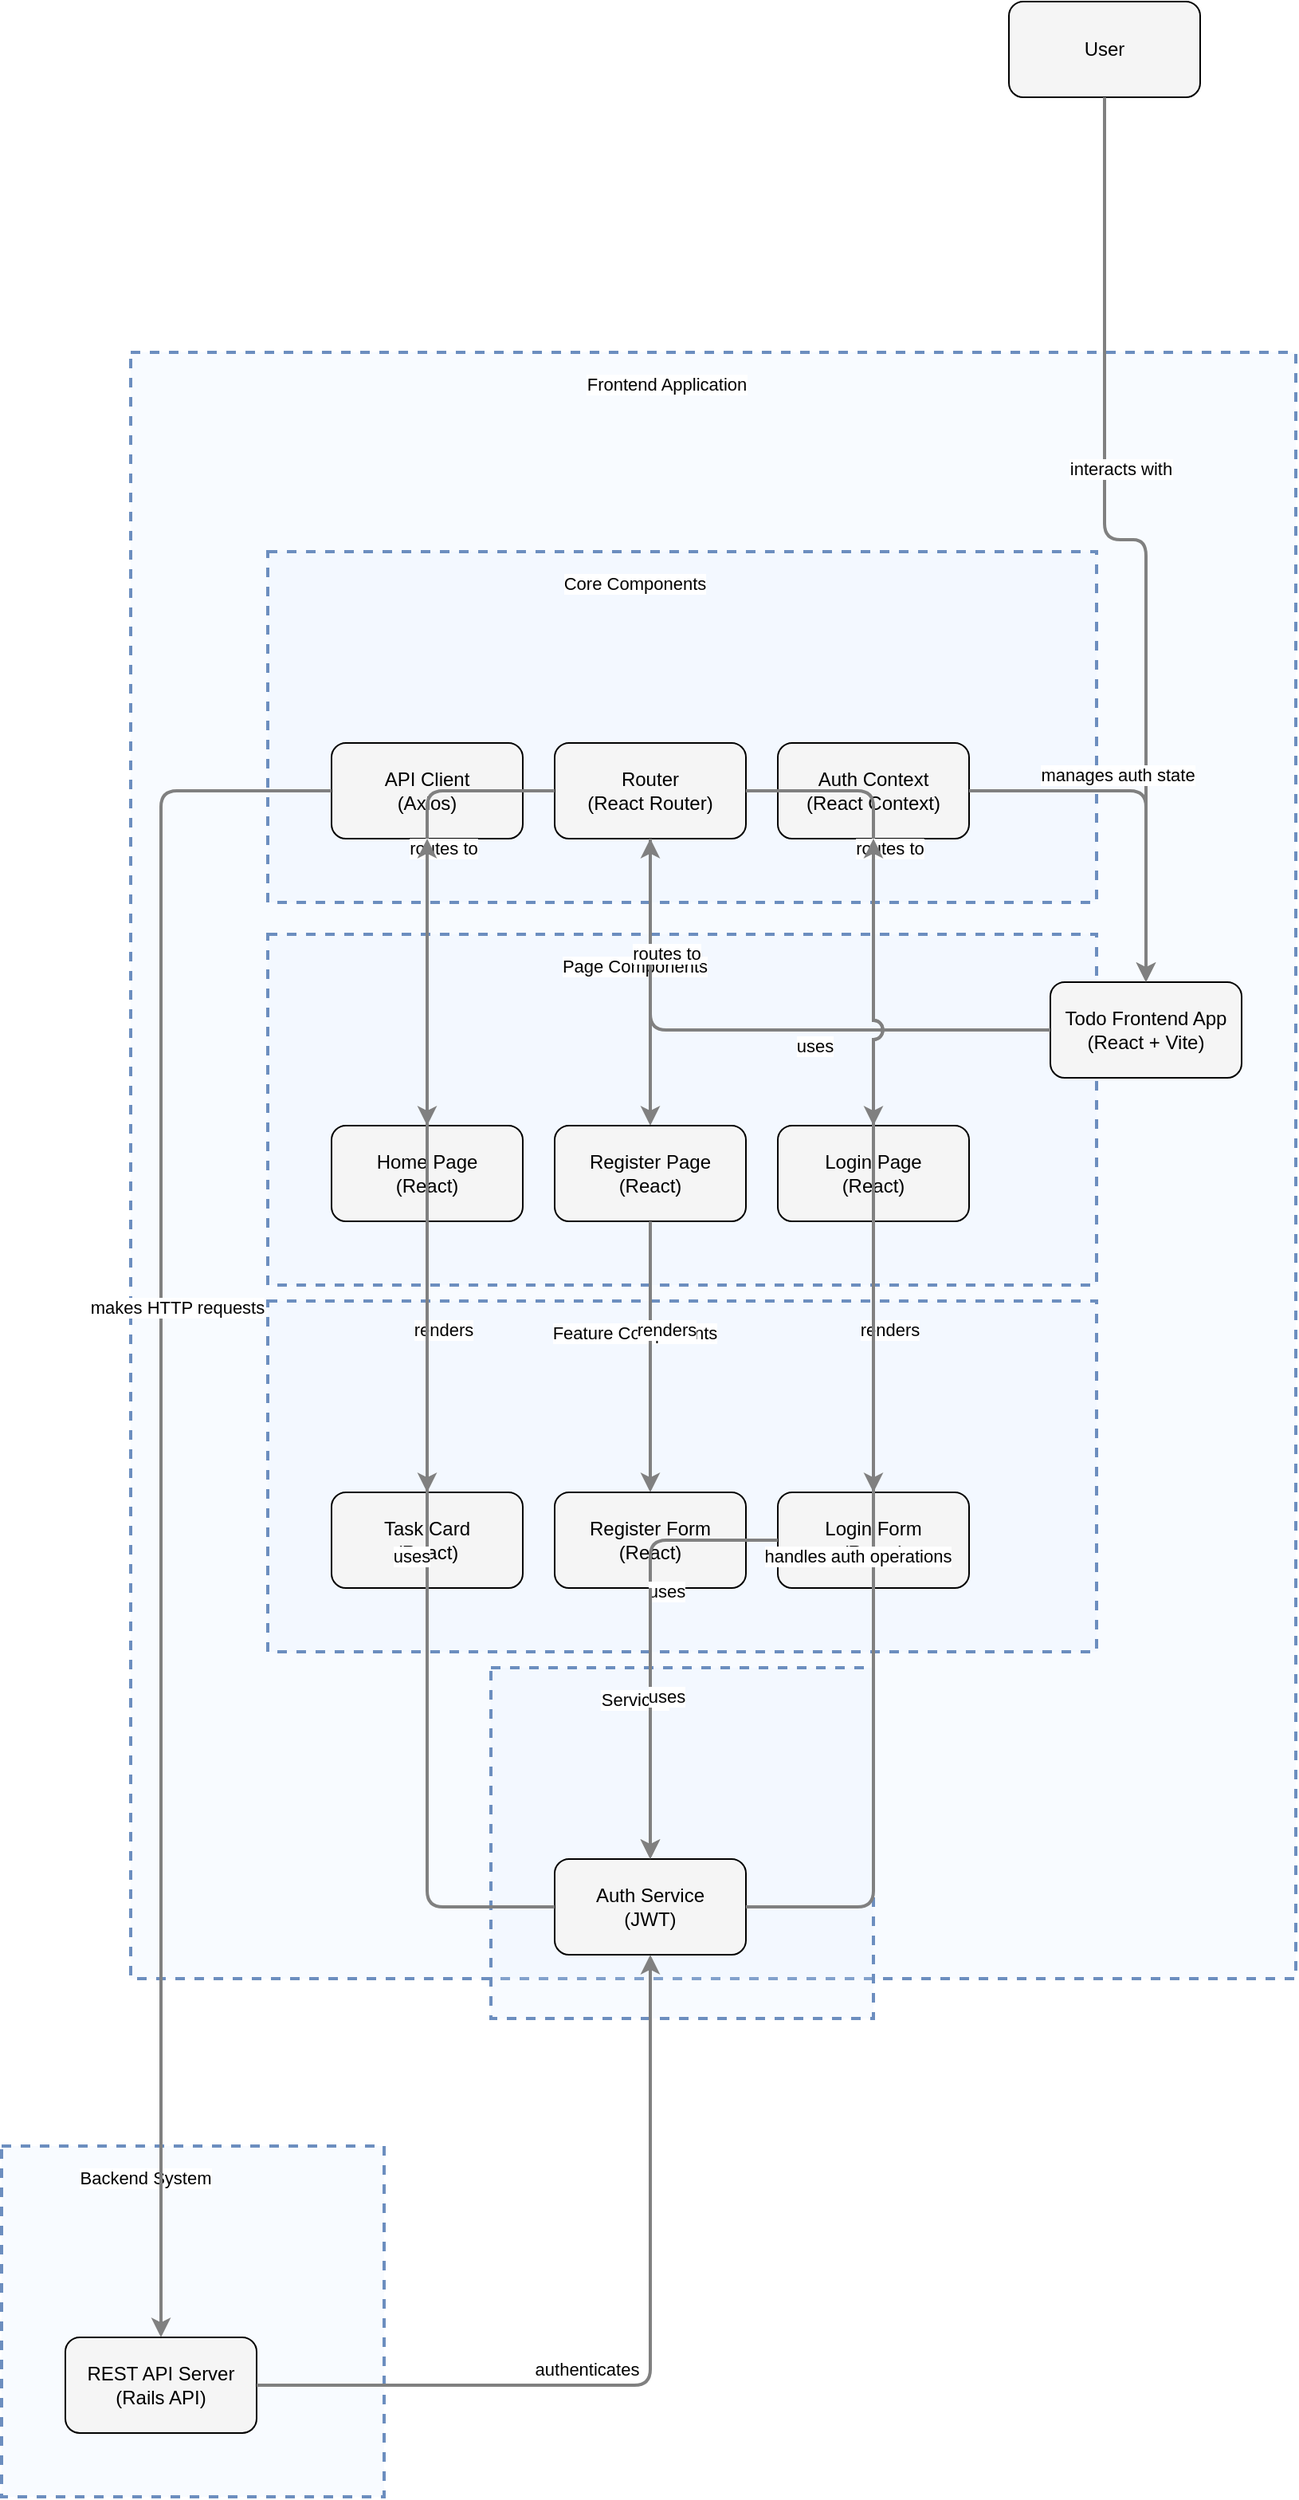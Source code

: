 <?xml version="1.0" encoding="UTF-8"?>
      <mxfile version="14.6.5" type="device">
        <diagram id="codeviz-diagram" name="System Diagram">
          <mxGraphModel dx="1000" dy="1000" grid="1" gridSize="10" guides="1" tooltips="1" connect="1" arrows="1" fold="1" page="1" pageScale="1" pageWidth="1169" pageHeight="827" math="0" shadow="0">
            <root>
              <mxCell id="0"/>
              <mxCell id="1" parent="0"/>
              <mxCell id="Services" value="" style="html=1;whiteSpace=wrap;container=1;fillColor=#dae8fc;strokeColor=#6c8ebf;dashed=1;fillOpacity=20;strokeWidth=2;containerType=none;recursiveResize=0;movable=1;resizable=1;autosize=0;dropTarget=0" vertex="1" parent="subGraph4">
                <mxGeometry x="226" y="825" width="240" height="220" as="geometry"/>
              </mxCell>
              <mxCell id="Services_label" value="Services" style="edgeLabel;html=1;align=center;verticalAlign=middle;resizable=0;labelBackgroundColor=white;spacing=5" vertex="1" parent="subGraph4">
                <mxGeometry x="234" y="833" width="164" height="24" as="geometry"/>
              </mxCell>
<mxCell id="subGraph2" value="" style="html=1;whiteSpace=wrap;container=1;fillColor=#dae8fc;strokeColor=#6c8ebf;dashed=1;fillOpacity=20;strokeWidth=2;containerType=none;recursiveResize=0;movable=1;resizable=1;autosize=0;dropTarget=0" vertex="1" parent="subGraph4">
                <mxGeometry x="86" y="595" width="520" height="220" as="geometry"/>
              </mxCell>
              <mxCell id="subGraph2_label" value="Feature Components" style="edgeLabel;html=1;align=center;verticalAlign=middle;resizable=0;labelBackgroundColor=white;spacing=5" vertex="1" parent="subGraph4">
                <mxGeometry x="94" y="603" width="444" height="24" as="geometry"/>
              </mxCell>
<mxCell id="subGraph1" value="" style="html=1;whiteSpace=wrap;container=1;fillColor=#dae8fc;strokeColor=#6c8ebf;dashed=1;fillOpacity=20;strokeWidth=2;containerType=none;recursiveResize=0;movable=1;resizable=1;autosize=0;dropTarget=0" vertex="1" parent="subGraph4">
                <mxGeometry x="86" y="365" width="520" height="220" as="geometry"/>
              </mxCell>
              <mxCell id="subGraph1_label" value="Page Components" style="edgeLabel;html=1;align=center;verticalAlign=middle;resizable=0;labelBackgroundColor=white;spacing=5" vertex="1" parent="subGraph4">
                <mxGeometry x="94" y="373" width="444" height="24" as="geometry"/>
              </mxCell>
<mxCell id="subGraph0" value="" style="html=1;whiteSpace=wrap;container=1;fillColor=#dae8fc;strokeColor=#6c8ebf;dashed=1;fillOpacity=20;strokeWidth=2;containerType=none;recursiveResize=0;movable=1;resizable=1;autosize=0;dropTarget=0" vertex="1" parent="subGraph4">
                <mxGeometry x="86" y="125" width="520" height="220" as="geometry"/>
              </mxCell>
              <mxCell id="subGraph0_label" value="Core Components" style="edgeLabel;html=1;align=center;verticalAlign=middle;resizable=0;labelBackgroundColor=white;spacing=5" vertex="1" parent="subGraph4">
                <mxGeometry x="94" y="133" width="444" height="24" as="geometry"/>
              </mxCell>
<mxCell id="subGraph5" value="" style="html=1;whiteSpace=wrap;container=1;fillColor=#dae8fc;strokeColor=#6c8ebf;dashed=1;fillOpacity=20;strokeWidth=2;containerType=none;recursiveResize=0;movable=1;resizable=1;autosize=0;dropTarget=0" vertex="1" parent="1">
                <mxGeometry x="35" y="1357" width="240" height="220" as="geometry"/>
              </mxCell>
              <mxCell id="subGraph5_label" value="Backend System" style="edgeLabel;html=1;align=center;verticalAlign=middle;resizable=0;labelBackgroundColor=white;spacing=5" vertex="1" parent="1">
                <mxGeometry x="43" y="1365" width="164" height="24" as="geometry"/>
              </mxCell>
<mxCell id="subGraph4" value="" style="html=1;whiteSpace=wrap;container=1;fillColor=#dae8fc;strokeColor=#6c8ebf;dashed=1;fillOpacity=20;strokeWidth=2;containerType=none;recursiveResize=0;movable=1;resizable=1;autosize=0;dropTarget=0" vertex="1" parent="1">
                <mxGeometry x="116" y="232" width="731" height="1020" as="geometry"/>
              </mxCell>
              <mxCell id="subGraph4_label" value="Frontend Application" style="edgeLabel;html=1;align=center;verticalAlign=middle;resizable=0;labelBackgroundColor=white;spacing=5" vertex="1" parent="1">
                <mxGeometry x="124" y="240" width="655" height="24" as="geometry"/>
              </mxCell>
              <mxCell id="User" value="User" style="rounded=1;whiteSpace=wrap;html=1;fillColor=#f5f5f5" vertex="1" parent="1">
                    <mxGeometry x="667" y="12" width="120" height="60" as="geometry"/>
                  </mxCell>
<mxCell id="FrontendApp" value="Todo Frontend App&lt;br&gt;(React + Vite)" style="rounded=1;whiteSpace=wrap;html=1;fillColor=#f5f5f5" vertex="1" parent="subGraph4">
                    <mxGeometry x="577" y="395" width="120" height="60" as="geometry"/>
                  </mxCell>
<mxCell id="Router" value="Router&lt;br&gt;(React Router)" style="rounded=1;whiteSpace=wrap;html=1;fillColor=#f5f5f5" vertex="1" parent="subGraph0">
                    <mxGeometry x="180" y="120" width="120" height="60" as="geometry"/>
                  </mxCell>
<mxCell id="AuthContext" value="Auth Context&lt;br&gt;(React Context)" style="rounded=1;whiteSpace=wrap;html=1;fillColor=#f5f5f5" vertex="1" parent="subGraph0">
                    <mxGeometry x="320" y="120" width="120" height="60" as="geometry"/>
                  </mxCell>
<mxCell id="APIClient" value="API Client&lt;br&gt;(Axios)" style="rounded=1;whiteSpace=wrap;html=1;fillColor=#f5f5f5" vertex="1" parent="subGraph0">
                    <mxGeometry x="40" y="120" width="120" height="60" as="geometry"/>
                  </mxCell>
<mxCell id="LoginPage" value="Login Page&lt;br&gt;(React)" style="rounded=1;whiteSpace=wrap;html=1;fillColor=#f5f5f5" vertex="1" parent="subGraph1">
                    <mxGeometry x="320" y="120" width="120" height="60" as="geometry"/>
                  </mxCell>
<mxCell id="RegisterPage" value="Register Page&lt;br&gt;(React)" style="rounded=1;whiteSpace=wrap;html=1;fillColor=#f5f5f5" vertex="1" parent="subGraph1">
                    <mxGeometry x="180" y="120" width="120" height="60" as="geometry"/>
                  </mxCell>
<mxCell id="HomePage" value="Home Page&lt;br&gt;(React)" style="rounded=1;whiteSpace=wrap;html=1;fillColor=#f5f5f5" vertex="1" parent="subGraph1">
                    <mxGeometry x="40" y="120" width="120" height="60" as="geometry"/>
                  </mxCell>
<mxCell id="CardTask" value="Task Card&lt;br&gt;(React)" style="rounded=1;whiteSpace=wrap;html=1;fillColor=#f5f5f5" vertex="1" parent="subGraph2">
                    <mxGeometry x="40" y="120" width="120" height="60" as="geometry"/>
                  </mxCell>
<mxCell id="CardLogin" value="Login Form&lt;br&gt;(React)" style="rounded=1;whiteSpace=wrap;html=1;fillColor=#f5f5f5" vertex="1" parent="subGraph2">
                    <mxGeometry x="320" y="120" width="120" height="60" as="geometry"/>
                  </mxCell>
<mxCell id="CardRegister" value="Register Form&lt;br&gt;(React)" style="rounded=1;whiteSpace=wrap;html=1;fillColor=#f5f5f5" vertex="1" parent="subGraph2">
                    <mxGeometry x="180" y="120" width="120" height="60" as="geometry"/>
                  </mxCell>
<mxCell id="AuthService" value="Auth Service&lt;br&gt;(JWT)" style="rounded=1;whiteSpace=wrap;html=1;fillColor=#f5f5f5" vertex="1" parent="Services">
                    <mxGeometry x="40" y="120" width="120" height="60" as="geometry"/>
                  </mxCell>
<mxCell id="APIServer" value="REST API Server&lt;br&gt;(Rails API)" style="rounded=1;whiteSpace=wrap;html=1;fillColor=#f5f5f5" vertex="1" parent="subGraph5">
                    <mxGeometry x="40" y="120" width="120" height="60" as="geometry"/>
                  </mxCell>
              <mxCell id="edge-L_User_FrontendApp_0" style="edgeStyle=orthogonalEdgeStyle;rounded=1;orthogonalLoop=1;jettySize=auto;html=1;strokeColor=#808080;strokeWidth=2;jumpStyle=arc;jumpSize=10;spacing=15;labelBackgroundColor=white;labelBorderColor=none" edge="1" parent="1" source="User" target="FrontendApp">
                  <mxGeometry relative="1" as="geometry"/>
                </mxCell>
                <mxCell id="edge-L_User_FrontendApp_0_label" value="interacts with" style="edgeLabel;html=1;align=center;verticalAlign=middle;resizable=0;points=[];" vertex="1" connectable="0" parent="edge-L_User_FrontendApp_0">
                  <mxGeometry x="-0.2" y="10" relative="1" as="geometry">
                    <mxPoint as="offset"/>
                  </mxGeometry>
                </mxCell>
<mxCell id="edge-L_FrontendApp_Router_1" style="edgeStyle=orthogonalEdgeStyle;rounded=1;orthogonalLoop=1;jettySize=auto;html=1;strokeColor=#808080;strokeWidth=2;jumpStyle=arc;jumpSize=10;spacing=15;labelBackgroundColor=white;labelBorderColor=none" edge="1" parent="1" source="FrontendApp" target="Router">
                  <mxGeometry relative="1" as="geometry"/>
                </mxCell>
                <mxCell id="edge-L_FrontendApp_Router_1_label" value="uses" style="edgeLabel;html=1;align=center;verticalAlign=middle;resizable=0;points=[];" vertex="1" connectable="0" parent="edge-L_FrontendApp_Router_1">
                  <mxGeometry x="-0.2" y="10" relative="1" as="geometry">
                    <mxPoint as="offset"/>
                  </mxGeometry>
                </mxCell>
<mxCell id="edge-L_Router_LoginPage_2" style="edgeStyle=orthogonalEdgeStyle;rounded=1;orthogonalLoop=1;jettySize=auto;html=1;strokeColor=#808080;strokeWidth=2;jumpStyle=arc;jumpSize=10;spacing=15;labelBackgroundColor=white;labelBorderColor=none" edge="1" parent="1" source="Router" target="LoginPage">
                  <mxGeometry relative="1" as="geometry"/>
                </mxCell>
                <mxCell id="edge-L_Router_LoginPage_2_label" value="routes to" style="edgeLabel;html=1;align=center;verticalAlign=middle;resizable=0;points=[];" vertex="1" connectable="0" parent="edge-L_Router_LoginPage_2">
                  <mxGeometry x="-0.2" y="10" relative="1" as="geometry">
                    <mxPoint as="offset"/>
                  </mxGeometry>
                </mxCell>
<mxCell id="edge-L_Router_RegisterPage_3" style="edgeStyle=orthogonalEdgeStyle;rounded=1;orthogonalLoop=1;jettySize=auto;html=1;strokeColor=#808080;strokeWidth=2;jumpStyle=arc;jumpSize=10;spacing=15;labelBackgroundColor=white;labelBorderColor=none" edge="1" parent="1" source="Router" target="RegisterPage">
                  <mxGeometry relative="1" as="geometry"/>
                </mxCell>
                <mxCell id="edge-L_Router_RegisterPage_3_label" value="routes to" style="edgeLabel;html=1;align=center;verticalAlign=middle;resizable=0;points=[];" vertex="1" connectable="0" parent="edge-L_Router_RegisterPage_3">
                  <mxGeometry x="-0.2" y="10" relative="1" as="geometry">
                    <mxPoint as="offset"/>
                  </mxGeometry>
                </mxCell>
<mxCell id="edge-L_Router_HomePage_4" style="edgeStyle=orthogonalEdgeStyle;rounded=1;orthogonalLoop=1;jettySize=auto;html=1;strokeColor=#808080;strokeWidth=2;jumpStyle=arc;jumpSize=10;spacing=15;labelBackgroundColor=white;labelBorderColor=none" edge="1" parent="1" source="Router" target="HomePage">
                  <mxGeometry relative="1" as="geometry"/>
                </mxCell>
                <mxCell id="edge-L_Router_HomePage_4_label" value="routes to" style="edgeLabel;html=1;align=center;verticalAlign=middle;resizable=0;points=[];" vertex="1" connectable="0" parent="edge-L_Router_HomePage_4">
                  <mxGeometry x="-0.2" y="10" relative="1" as="geometry">
                    <mxPoint as="offset"/>
                  </mxGeometry>
                </mxCell>
<mxCell id="edge-L_HomePage_CardTask_5" style="edgeStyle=orthogonalEdgeStyle;rounded=1;orthogonalLoop=1;jettySize=auto;html=1;strokeColor=#808080;strokeWidth=2;jumpStyle=arc;jumpSize=10;spacing=15;labelBackgroundColor=white;labelBorderColor=none" edge="1" parent="1" source="HomePage" target="CardTask">
                  <mxGeometry relative="1" as="geometry"/>
                </mxCell>
                <mxCell id="edge-L_HomePage_CardTask_5_label" value="renders" style="edgeLabel;html=1;align=center;verticalAlign=middle;resizable=0;points=[];" vertex="1" connectable="0" parent="edge-L_HomePage_CardTask_5">
                  <mxGeometry x="-0.2" y="10" relative="1" as="geometry">
                    <mxPoint as="offset"/>
                  </mxGeometry>
                </mxCell>
<mxCell id="edge-L_LoginPage_CardLogin_6" style="edgeStyle=orthogonalEdgeStyle;rounded=1;orthogonalLoop=1;jettySize=auto;html=1;strokeColor=#808080;strokeWidth=2;jumpStyle=arc;jumpSize=10;spacing=15;labelBackgroundColor=white;labelBorderColor=none" edge="1" parent="1" source="LoginPage" target="CardLogin">
                  <mxGeometry relative="1" as="geometry"/>
                </mxCell>
                <mxCell id="edge-L_LoginPage_CardLogin_6_label" value="renders" style="edgeLabel;html=1;align=center;verticalAlign=middle;resizable=0;points=[];" vertex="1" connectable="0" parent="edge-L_LoginPage_CardLogin_6">
                  <mxGeometry x="-0.2" y="10" relative="1" as="geometry">
                    <mxPoint as="offset"/>
                  </mxGeometry>
                </mxCell>
<mxCell id="edge-L_RegisterPage_CardRegister_7" style="edgeStyle=orthogonalEdgeStyle;rounded=1;orthogonalLoop=1;jettySize=auto;html=1;strokeColor=#808080;strokeWidth=2;jumpStyle=arc;jumpSize=10;spacing=15;labelBackgroundColor=white;labelBorderColor=none" edge="1" parent="1" source="RegisterPage" target="CardRegister">
                  <mxGeometry relative="1" as="geometry"/>
                </mxCell>
                <mxCell id="edge-L_RegisterPage_CardRegister_7_label" value="renders" style="edgeLabel;html=1;align=center;verticalAlign=middle;resizable=0;points=[];" vertex="1" connectable="0" parent="edge-L_RegisterPage_CardRegister_7">
                  <mxGeometry x="-0.2" y="10" relative="1" as="geometry">
                    <mxPoint as="offset"/>
                  </mxGeometry>
                </mxCell>
<mxCell id="edge-L_AuthContext_FrontendApp_8" style="edgeStyle=orthogonalEdgeStyle;rounded=1;orthogonalLoop=1;jettySize=auto;html=1;strokeColor=#808080;strokeWidth=2;jumpStyle=arc;jumpSize=10;spacing=15;labelBackgroundColor=white;labelBorderColor=none" edge="1" parent="1" source="AuthContext" target="FrontendApp">
                  <mxGeometry relative="1" as="geometry"/>
                </mxCell>
                <mxCell id="edge-L_AuthContext_FrontendApp_8_label" value="manages auth state" style="edgeLabel;html=1;align=center;verticalAlign=middle;resizable=0;points=[];" vertex="1" connectable="0" parent="edge-L_AuthContext_FrontendApp_8">
                  <mxGeometry x="-0.2" y="10" relative="1" as="geometry">
                    <mxPoint as="offset"/>
                  </mxGeometry>
                </mxCell>
<mxCell id="edge-L_AuthService_AuthContext_9" style="edgeStyle=orthogonalEdgeStyle;rounded=1;orthogonalLoop=1;jettySize=auto;html=1;strokeColor=#808080;strokeWidth=2;jumpStyle=arc;jumpSize=10;spacing=15;labelBackgroundColor=white;labelBorderColor=none" edge="1" parent="1" source="AuthService" target="AuthContext">
                  <mxGeometry relative="1" as="geometry"/>
                </mxCell>
                <mxCell id="edge-L_AuthService_AuthContext_9_label" value="handles auth operations" style="edgeLabel;html=1;align=center;verticalAlign=middle;resizable=0;points=[];" vertex="1" connectable="0" parent="edge-L_AuthService_AuthContext_9">
                  <mxGeometry x="-0.2" y="10" relative="1" as="geometry">
                    <mxPoint as="offset"/>
                  </mxGeometry>
                </mxCell>
<mxCell id="edge-L_APIClient_APIServer_10" style="edgeStyle=orthogonalEdgeStyle;rounded=1;orthogonalLoop=1;jettySize=auto;html=1;strokeColor=#808080;strokeWidth=2;jumpStyle=arc;jumpSize=10;spacing=15;labelBackgroundColor=white;labelBorderColor=none" edge="1" parent="1" source="APIClient" target="APIServer">
                  <mxGeometry relative="1" as="geometry"/>
                </mxCell>
                <mxCell id="edge-L_APIClient_APIServer_10_label" value="makes HTTP requests" style="edgeLabel;html=1;align=center;verticalAlign=middle;resizable=0;points=[];" vertex="1" connectable="0" parent="edge-L_APIClient_APIServer_10">
                  <mxGeometry x="-0.2" y="10" relative="1" as="geometry">
                    <mxPoint as="offset"/>
                  </mxGeometry>
                </mxCell>
<mxCell id="edge-L_AuthService_APIClient_11" style="edgeStyle=orthogonalEdgeStyle;rounded=1;orthogonalLoop=1;jettySize=auto;html=1;strokeColor=#808080;strokeWidth=2;jumpStyle=arc;jumpSize=10;spacing=15;labelBackgroundColor=white;labelBorderColor=none" edge="1" parent="1" source="AuthService" target="APIClient">
                  <mxGeometry relative="1" as="geometry"/>
                </mxCell>
                <mxCell id="edge-L_AuthService_APIClient_11_label" value="uses" style="edgeLabel;html=1;align=center;verticalAlign=middle;resizable=0;points=[];" vertex="1" connectable="0" parent="edge-L_AuthService_APIClient_11">
                  <mxGeometry x="-0.2" y="10" relative="1" as="geometry">
                    <mxPoint as="offset"/>
                  </mxGeometry>
                </mxCell>
<mxCell id="edge-L_CardLogin_AuthService_12" style="edgeStyle=orthogonalEdgeStyle;rounded=1;orthogonalLoop=1;jettySize=auto;html=1;strokeColor=#808080;strokeWidth=2;jumpStyle=arc;jumpSize=10;spacing=15;labelBackgroundColor=white;labelBorderColor=none" edge="1" parent="1" source="CardLogin" target="AuthService">
                  <mxGeometry relative="1" as="geometry"/>
                </mxCell>
                <mxCell id="edge-L_CardLogin_AuthService_12_label" value="uses" style="edgeLabel;html=1;align=center;verticalAlign=middle;resizable=0;points=[];" vertex="1" connectable="0" parent="edge-L_CardLogin_AuthService_12">
                  <mxGeometry x="-0.2" y="10" relative="1" as="geometry">
                    <mxPoint as="offset"/>
                  </mxGeometry>
                </mxCell>
<mxCell id="edge-L_CardRegister_AuthService_13" style="edgeStyle=orthogonalEdgeStyle;rounded=1;orthogonalLoop=1;jettySize=auto;html=1;strokeColor=#808080;strokeWidth=2;jumpStyle=arc;jumpSize=10;spacing=15;labelBackgroundColor=white;labelBorderColor=none" edge="1" parent="1" source="CardRegister" target="AuthService">
                  <mxGeometry relative="1" as="geometry"/>
                </mxCell>
                <mxCell id="edge-L_CardRegister_AuthService_13_label" value="uses" style="edgeLabel;html=1;align=center;verticalAlign=middle;resizable=0;points=[];" vertex="1" connectable="0" parent="edge-L_CardRegister_AuthService_13">
                  <mxGeometry x="-0.2" y="10" relative="1" as="geometry">
                    <mxPoint as="offset"/>
                  </mxGeometry>
                </mxCell>
<mxCell id="edge-L_APIServer_AuthService_14" style="edgeStyle=orthogonalEdgeStyle;rounded=1;orthogonalLoop=1;jettySize=auto;html=1;strokeColor=#808080;strokeWidth=2;jumpStyle=arc;jumpSize=10;spacing=15;labelBackgroundColor=white;labelBorderColor=none" edge="1" parent="1" source="APIServer" target="AuthService">
                  <mxGeometry relative="1" as="geometry"/>
                </mxCell>
                <mxCell id="edge-L_APIServer_AuthService_14_label" value="authenticates" style="edgeLabel;html=1;align=center;verticalAlign=middle;resizable=0;points=[];" vertex="1" connectable="0" parent="edge-L_APIServer_AuthService_14">
                  <mxGeometry x="-0.2" y="10" relative="1" as="geometry">
                    <mxPoint as="offset"/>
                  </mxGeometry>
                </mxCell>
            </root>
          </mxGraphModel>
        </diagram>
      </mxfile>